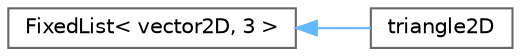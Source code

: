 digraph "Graphical Class Hierarchy"
{
 // LATEX_PDF_SIZE
  bgcolor="transparent";
  edge [fontname=Helvetica,fontsize=10,labelfontname=Helvetica,labelfontsize=10];
  node [fontname=Helvetica,fontsize=10,shape=box,height=0.2,width=0.4];
  rankdir="LR";
  Node0 [id="Node000000",label="FixedList\< vector2D, 3 \>",height=0.2,width=0.4,color="grey40", fillcolor="white", style="filled",URL="$classFoam_1_1FixedList.html",tooltip=" "];
  Node0 -> Node1 [id="edge4710_Node000000_Node000001",dir="back",color="steelblue1",style="solid",tooltip=" "];
  Node1 [id="Node000001",label="triangle2D",height=0.2,width=0.4,color="grey40", fillcolor="white", style="filled",URL="$classFoam_1_1triangle2D.html",tooltip="2-D triangle and queries"];
}
